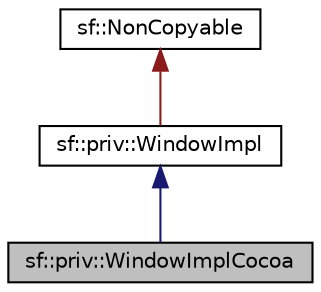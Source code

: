 digraph "sf::priv::WindowImplCocoa"
{
 // LATEX_PDF_SIZE
  edge [fontname="Helvetica",fontsize="10",labelfontname="Helvetica",labelfontsize="10"];
  node [fontname="Helvetica",fontsize="10",shape=record];
  Node1 [label="sf::priv::WindowImplCocoa",height=0.2,width=0.4,color="black", fillcolor="grey75", style="filled", fontcolor="black",tooltip="Mac OS X (Cocoa) implementation of WindowImpl."];
  Node2 -> Node1 [dir="back",color="midnightblue",fontsize="10",style="solid",fontname="Helvetica"];
  Node2 [label="sf::priv::WindowImpl",height=0.2,width=0.4,color="black", fillcolor="white", style="filled",URL="$classsf_1_1priv_1_1WindowImpl.html",tooltip="Abstract base class for OS-specific window implementation."];
  Node3 -> Node2 [dir="back",color="firebrick4",fontsize="10",style="solid",fontname="Helvetica"];
  Node3 [label="sf::NonCopyable",height=0.2,width=0.4,color="black", fillcolor="white", style="filled",URL="$classsf_1_1NonCopyable.html",tooltip="Utility class that makes any derived class non-copyable."];
}
